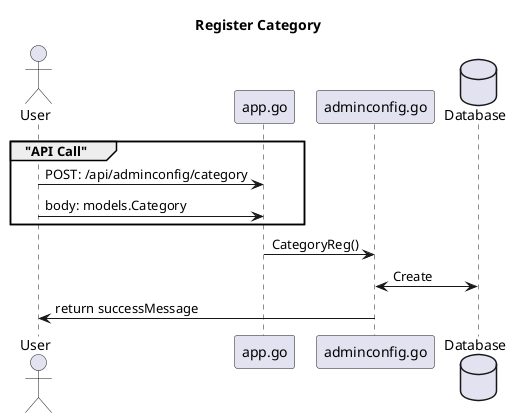 @startuml

title "Register Category"

actor User as user

participant "app.go" as app
participant "adminconfig.go" as route
database Database as DB

group  "API Call"
user    -> app : POST: /api/adminconfig/category
user    -> app : body: models.Category
end
app     -> route: CategoryReg()
route <-> DB: Create
user <- route:  return successMessage


@enduml
